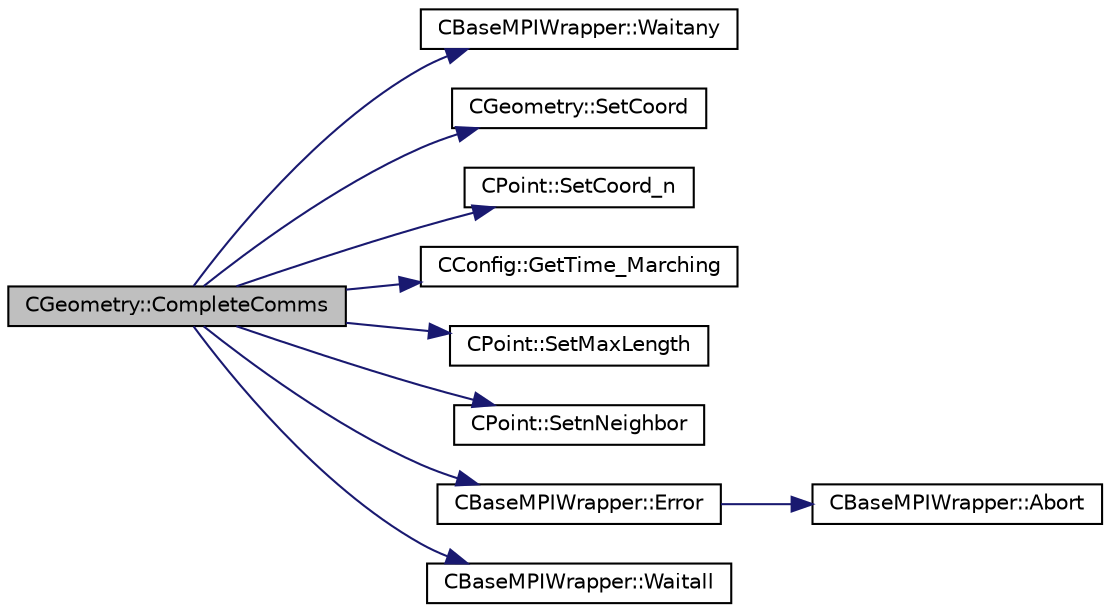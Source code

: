 digraph "CGeometry::CompleteComms"
{
  edge [fontname="Helvetica",fontsize="10",labelfontname="Helvetica",labelfontsize="10"];
  node [fontname="Helvetica",fontsize="10",shape=record];
  rankdir="LR";
  Node211 [label="CGeometry::CompleteComms",height=0.2,width=0.4,color="black", fillcolor="grey75", style="filled", fontcolor="black"];
  Node211 -> Node212 [color="midnightblue",fontsize="10",style="solid",fontname="Helvetica"];
  Node212 [label="CBaseMPIWrapper::Waitany",height=0.2,width=0.4,color="black", fillcolor="white", style="filled",URL="$class_c_base_m_p_i_wrapper.html#ade364e6661c9eec2070a2448dbb5750b"];
  Node211 -> Node213 [color="midnightblue",fontsize="10",style="solid",fontname="Helvetica"];
  Node213 [label="CGeometry::SetCoord",height=0.2,width=0.4,color="black", fillcolor="white", style="filled",URL="$class_c_geometry.html#a5956a22f6942c7cd1b2a53dcaa201972",tooltip="A virtual member. "];
  Node211 -> Node214 [color="midnightblue",fontsize="10",style="solid",fontname="Helvetica"];
  Node214 [label="CPoint::SetCoord_n",height=0.2,width=0.4,color="black", fillcolor="white", style="filled",URL="$class_c_point.html#ac99bf9bb160e4f7bee37d7cc29d17b3c",tooltip="Set the coordinates of the control volume at time n to the ones in Coord. "];
  Node211 -> Node215 [color="midnightblue",fontsize="10",style="solid",fontname="Helvetica"];
  Node215 [label="CConfig::GetTime_Marching",height=0.2,width=0.4,color="black", fillcolor="white", style="filled",URL="$class_c_config.html#a864d499ce740184803607801c47abda7",tooltip="Provides information about the time integration, and change the write in the output files information..."];
  Node211 -> Node216 [color="midnightblue",fontsize="10",style="solid",fontname="Helvetica"];
  Node216 [label="CPoint::SetMaxLength",height=0.2,width=0.4,color="black", fillcolor="white", style="filled",URL="$class_c_point.html#aa558a3991602edf85988ba6c21d167a1",tooltip="Set the max cell-center to cell-center length. "];
  Node211 -> Node217 [color="midnightblue",fontsize="10",style="solid",fontname="Helvetica"];
  Node217 [label="CPoint::SetnNeighbor",height=0.2,width=0.4,color="black", fillcolor="white", style="filled",URL="$class_c_point.html#aaa49feadcdff72ba237896d3ba586a34",tooltip="Set the number of neighbor (artificial dissipation). "];
  Node211 -> Node218 [color="midnightblue",fontsize="10",style="solid",fontname="Helvetica"];
  Node218 [label="CBaseMPIWrapper::Error",height=0.2,width=0.4,color="black", fillcolor="white", style="filled",URL="$class_c_base_m_p_i_wrapper.html#a04457c47629bda56704e6a8804833eeb"];
  Node218 -> Node219 [color="midnightblue",fontsize="10",style="solid",fontname="Helvetica"];
  Node219 [label="CBaseMPIWrapper::Abort",height=0.2,width=0.4,color="black", fillcolor="white", style="filled",URL="$class_c_base_m_p_i_wrapper.html#a21ef5681e2acb532d345e9bab173ef07"];
  Node211 -> Node220 [color="midnightblue",fontsize="10",style="solid",fontname="Helvetica"];
  Node220 [label="CBaseMPIWrapper::Waitall",height=0.2,width=0.4,color="black", fillcolor="white", style="filled",URL="$class_c_base_m_p_i_wrapper.html#a7a83091a6fcdc392a11be74734362eaa"];
}
